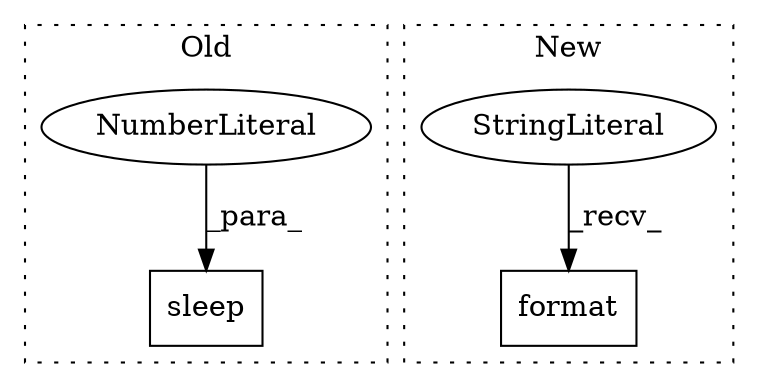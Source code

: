 digraph G {
subgraph cluster0 {
1 [label="sleep" a="32" s="1081,1088" l="6,1" shape="box"];
4 [label="NumberLiteral" a="34" s="1087" l="1" shape="ellipse"];
label = "Old";
style="dotted";
}
subgraph cluster1 {
2 [label="format" a="32" s="825,844" l="7,1" shape="box"];
3 [label="StringLiteral" a="45" s="811" l="13" shape="ellipse"];
label = "New";
style="dotted";
}
3 -> 2 [label="_recv_"];
4 -> 1 [label="_para_"];
}